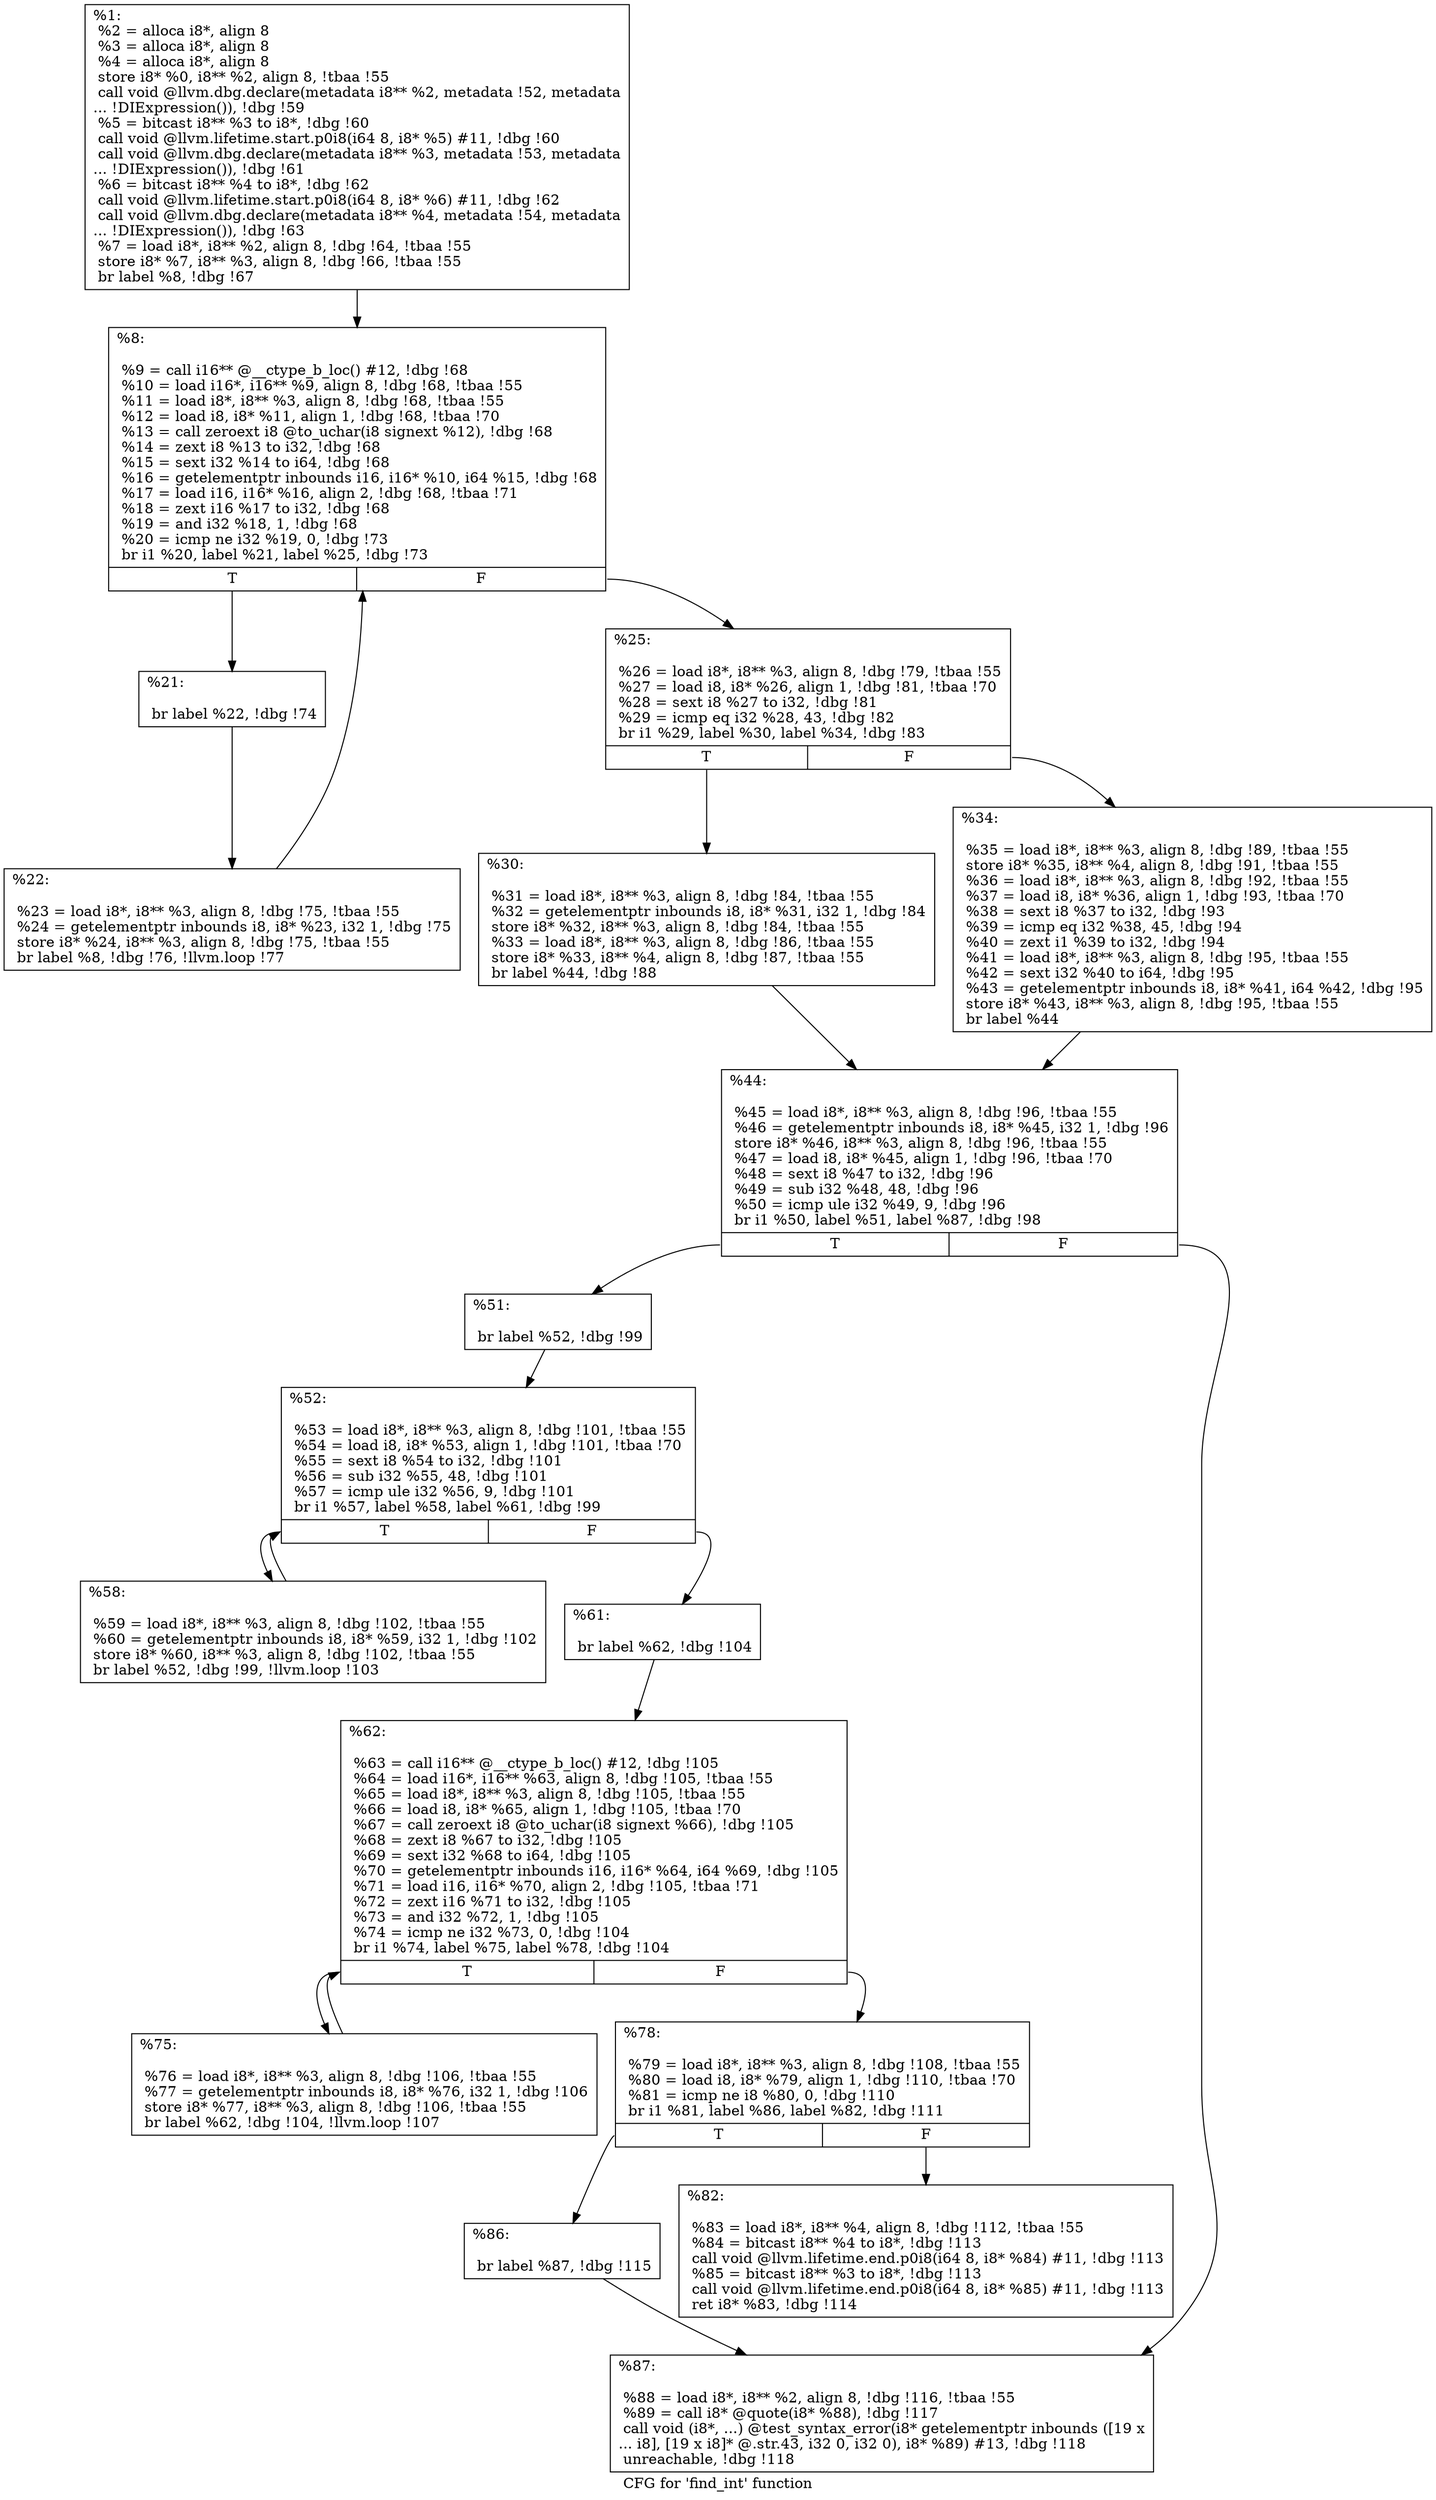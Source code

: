 digraph "CFG for 'find_int' function" {
	label="CFG for 'find_int' function";

	Node0x1db82d0 [shape=record,label="{%1:\l  %2 = alloca i8*, align 8\l  %3 = alloca i8*, align 8\l  %4 = alloca i8*, align 8\l  store i8* %0, i8** %2, align 8, !tbaa !55\l  call void @llvm.dbg.declare(metadata i8** %2, metadata !52, metadata\l... !DIExpression()), !dbg !59\l  %5 = bitcast i8** %3 to i8*, !dbg !60\l  call void @llvm.lifetime.start.p0i8(i64 8, i8* %5) #11, !dbg !60\l  call void @llvm.dbg.declare(metadata i8** %3, metadata !53, metadata\l... !DIExpression()), !dbg !61\l  %6 = bitcast i8** %4 to i8*, !dbg !62\l  call void @llvm.lifetime.start.p0i8(i64 8, i8* %6) #11, !dbg !62\l  call void @llvm.dbg.declare(metadata i8** %4, metadata !54, metadata\l... !DIExpression()), !dbg !63\l  %7 = load i8*, i8** %2, align 8, !dbg !64, !tbaa !55\l  store i8* %7, i8** %3, align 8, !dbg !66, !tbaa !55\l  br label %8, !dbg !67\l}"];
	Node0x1db82d0 -> Node0x1de1800;
	Node0x1de1800 [shape=record,label="{%8:\l\l  %9 = call i16** @__ctype_b_loc() #12, !dbg !68\l  %10 = load i16*, i16** %9, align 8, !dbg !68, !tbaa !55\l  %11 = load i8*, i8** %3, align 8, !dbg !68, !tbaa !55\l  %12 = load i8, i8* %11, align 1, !dbg !68, !tbaa !70\l  %13 = call zeroext i8 @to_uchar(i8 signext %12), !dbg !68\l  %14 = zext i8 %13 to i32, !dbg !68\l  %15 = sext i32 %14 to i64, !dbg !68\l  %16 = getelementptr inbounds i16, i16* %10, i64 %15, !dbg !68\l  %17 = load i16, i16* %16, align 2, !dbg !68, !tbaa !71\l  %18 = zext i16 %17 to i32, !dbg !68\l  %19 = and i32 %18, 1, !dbg !68\l  %20 = icmp ne i32 %19, 0, !dbg !73\l  br i1 %20, label %21, label %25, !dbg !73\l|{<s0>T|<s1>F}}"];
	Node0x1de1800:s0 -> Node0x1de1850;
	Node0x1de1800:s1 -> Node0x1de18f0;
	Node0x1de1850 [shape=record,label="{%21:\l\l  br label %22, !dbg !74\l}"];
	Node0x1de1850 -> Node0x1de18a0;
	Node0x1de18a0 [shape=record,label="{%22:\l\l  %23 = load i8*, i8** %3, align 8, !dbg !75, !tbaa !55\l  %24 = getelementptr inbounds i8, i8* %23, i32 1, !dbg !75\l  store i8* %24, i8** %3, align 8, !dbg !75, !tbaa !55\l  br label %8, !dbg !76, !llvm.loop !77\l}"];
	Node0x1de18a0 -> Node0x1de1800;
	Node0x1de18f0 [shape=record,label="{%25:\l\l  %26 = load i8*, i8** %3, align 8, !dbg !79, !tbaa !55\l  %27 = load i8, i8* %26, align 1, !dbg !81, !tbaa !70\l  %28 = sext i8 %27 to i32, !dbg !81\l  %29 = icmp eq i32 %28, 43, !dbg !82\l  br i1 %29, label %30, label %34, !dbg !83\l|{<s0>T|<s1>F}}"];
	Node0x1de18f0:s0 -> Node0x1de1940;
	Node0x1de18f0:s1 -> Node0x1de1990;
	Node0x1de1940 [shape=record,label="{%30:\l\l  %31 = load i8*, i8** %3, align 8, !dbg !84, !tbaa !55\l  %32 = getelementptr inbounds i8, i8* %31, i32 1, !dbg !84\l  store i8* %32, i8** %3, align 8, !dbg !84, !tbaa !55\l  %33 = load i8*, i8** %3, align 8, !dbg !86, !tbaa !55\l  store i8* %33, i8** %4, align 8, !dbg !87, !tbaa !55\l  br label %44, !dbg !88\l}"];
	Node0x1de1940 -> Node0x1de19e0;
	Node0x1de1990 [shape=record,label="{%34:\l\l  %35 = load i8*, i8** %3, align 8, !dbg !89, !tbaa !55\l  store i8* %35, i8** %4, align 8, !dbg !91, !tbaa !55\l  %36 = load i8*, i8** %3, align 8, !dbg !92, !tbaa !55\l  %37 = load i8, i8* %36, align 1, !dbg !93, !tbaa !70\l  %38 = sext i8 %37 to i32, !dbg !93\l  %39 = icmp eq i32 %38, 45, !dbg !94\l  %40 = zext i1 %39 to i32, !dbg !94\l  %41 = load i8*, i8** %3, align 8, !dbg !95, !tbaa !55\l  %42 = sext i32 %40 to i64, !dbg !95\l  %43 = getelementptr inbounds i8, i8* %41, i64 %42, !dbg !95\l  store i8* %43, i8** %3, align 8, !dbg !95, !tbaa !55\l  br label %44\l}"];
	Node0x1de1990 -> Node0x1de19e0;
	Node0x1de19e0 [shape=record,label="{%44:\l\l  %45 = load i8*, i8** %3, align 8, !dbg !96, !tbaa !55\l  %46 = getelementptr inbounds i8, i8* %45, i32 1, !dbg !96\l  store i8* %46, i8** %3, align 8, !dbg !96, !tbaa !55\l  %47 = load i8, i8* %45, align 1, !dbg !96, !tbaa !70\l  %48 = sext i8 %47 to i32, !dbg !96\l  %49 = sub i32 %48, 48, !dbg !96\l  %50 = icmp ule i32 %49, 9, !dbg !96\l  br i1 %50, label %51, label %87, !dbg !98\l|{<s0>T|<s1>F}}"];
	Node0x1de19e0:s0 -> Node0x1de1a30;
	Node0x1de19e0:s1 -> Node0x1de1d00;
	Node0x1de1a30 [shape=record,label="{%51:\l\l  br label %52, !dbg !99\l}"];
	Node0x1de1a30 -> Node0x1de1a80;
	Node0x1de1a80 [shape=record,label="{%52:\l\l  %53 = load i8*, i8** %3, align 8, !dbg !101, !tbaa !55\l  %54 = load i8, i8* %53, align 1, !dbg !101, !tbaa !70\l  %55 = sext i8 %54 to i32, !dbg !101\l  %56 = sub i32 %55, 48, !dbg !101\l  %57 = icmp ule i32 %56, 9, !dbg !101\l  br i1 %57, label %58, label %61, !dbg !99\l|{<s0>T|<s1>F}}"];
	Node0x1de1a80:s0 -> Node0x1de1ad0;
	Node0x1de1a80:s1 -> Node0x1de1b20;
	Node0x1de1ad0 [shape=record,label="{%58:\l\l  %59 = load i8*, i8** %3, align 8, !dbg !102, !tbaa !55\l  %60 = getelementptr inbounds i8, i8* %59, i32 1, !dbg !102\l  store i8* %60, i8** %3, align 8, !dbg !102, !tbaa !55\l  br label %52, !dbg !99, !llvm.loop !103\l}"];
	Node0x1de1ad0 -> Node0x1de1a80;
	Node0x1de1b20 [shape=record,label="{%61:\l\l  br label %62, !dbg !104\l}"];
	Node0x1de1b20 -> Node0x1de1b70;
	Node0x1de1b70 [shape=record,label="{%62:\l\l  %63 = call i16** @__ctype_b_loc() #12, !dbg !105\l  %64 = load i16*, i16** %63, align 8, !dbg !105, !tbaa !55\l  %65 = load i8*, i8** %3, align 8, !dbg !105, !tbaa !55\l  %66 = load i8, i8* %65, align 1, !dbg !105, !tbaa !70\l  %67 = call zeroext i8 @to_uchar(i8 signext %66), !dbg !105\l  %68 = zext i8 %67 to i32, !dbg !105\l  %69 = sext i32 %68 to i64, !dbg !105\l  %70 = getelementptr inbounds i16, i16* %64, i64 %69, !dbg !105\l  %71 = load i16, i16* %70, align 2, !dbg !105, !tbaa !71\l  %72 = zext i16 %71 to i32, !dbg !105\l  %73 = and i32 %72, 1, !dbg !105\l  %74 = icmp ne i32 %73, 0, !dbg !104\l  br i1 %74, label %75, label %78, !dbg !104\l|{<s0>T|<s1>F}}"];
	Node0x1de1b70:s0 -> Node0x1de1bc0;
	Node0x1de1b70:s1 -> Node0x1de1c10;
	Node0x1de1bc0 [shape=record,label="{%75:\l\l  %76 = load i8*, i8** %3, align 8, !dbg !106, !tbaa !55\l  %77 = getelementptr inbounds i8, i8* %76, i32 1, !dbg !106\l  store i8* %77, i8** %3, align 8, !dbg !106, !tbaa !55\l  br label %62, !dbg !104, !llvm.loop !107\l}"];
	Node0x1de1bc0 -> Node0x1de1b70;
	Node0x1de1c10 [shape=record,label="{%78:\l\l  %79 = load i8*, i8** %3, align 8, !dbg !108, !tbaa !55\l  %80 = load i8, i8* %79, align 1, !dbg !110, !tbaa !70\l  %81 = icmp ne i8 %80, 0, !dbg !110\l  br i1 %81, label %86, label %82, !dbg !111\l|{<s0>T|<s1>F}}"];
	Node0x1de1c10:s0 -> Node0x1de1cb0;
	Node0x1de1c10:s1 -> Node0x1de1c60;
	Node0x1de1c60 [shape=record,label="{%82:\l\l  %83 = load i8*, i8** %4, align 8, !dbg !112, !tbaa !55\l  %84 = bitcast i8** %4 to i8*, !dbg !113\l  call void @llvm.lifetime.end.p0i8(i64 8, i8* %84) #11, !dbg !113\l  %85 = bitcast i8** %3 to i8*, !dbg !113\l  call void @llvm.lifetime.end.p0i8(i64 8, i8* %85) #11, !dbg !113\l  ret i8* %83, !dbg !114\l}"];
	Node0x1de1cb0 [shape=record,label="{%86:\l\l  br label %87, !dbg !115\l}"];
	Node0x1de1cb0 -> Node0x1de1d00;
	Node0x1de1d00 [shape=record,label="{%87:\l\l  %88 = load i8*, i8** %2, align 8, !dbg !116, !tbaa !55\l  %89 = call i8* @quote(i8* %88), !dbg !117\l  call void (i8*, ...) @test_syntax_error(i8* getelementptr inbounds ([19 x\l... i8], [19 x i8]* @.str.43, i32 0, i32 0), i8* %89) #13, !dbg !118\l  unreachable, !dbg !118\l}"];
}
